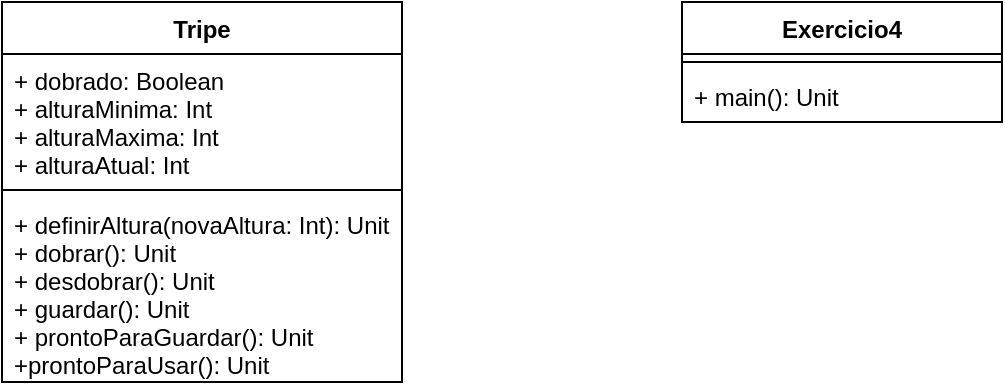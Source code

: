 <mxfile version="13.6.6" type="device"><diagram id="-iKLlNdOo-UuWem74tkK" name="Page-1"><mxGraphModel dx="868" dy="482" grid="1" gridSize="10" guides="0" tooltips="1" connect="1" arrows="1" fold="1" page="1" pageScale="1" pageWidth="827" pageHeight="1169" math="0" shadow="0"><root><mxCell id="0"/><mxCell id="1" parent="0"/><mxCell id="GPPdz1ZY6p6TU7d4k6T1-5" value="Exercicio4" style="swimlane;fontStyle=1;align=center;verticalAlign=top;childLayout=stackLayout;horizontal=1;startSize=26;horizontalStack=0;resizeParent=1;resizeParentMax=0;resizeLast=0;collapsible=1;marginBottom=0;" vertex="1" parent="1"><mxGeometry x="440" y="330" width="160" height="60" as="geometry"/></mxCell><mxCell id="GPPdz1ZY6p6TU7d4k6T1-7" value="" style="line;strokeWidth=1;fillColor=none;align=left;verticalAlign=middle;spacingTop=-1;spacingLeft=3;spacingRight=3;rotatable=0;labelPosition=right;points=[];portConstraint=eastwest;" vertex="1" parent="GPPdz1ZY6p6TU7d4k6T1-5"><mxGeometry y="26" width="160" height="8" as="geometry"/></mxCell><mxCell id="GPPdz1ZY6p6TU7d4k6T1-8" value="+ main(): Unit" style="text;strokeColor=none;fillColor=none;align=left;verticalAlign=top;spacingLeft=4;spacingRight=4;overflow=hidden;rotatable=0;points=[[0,0.5],[1,0.5]];portConstraint=eastwest;" vertex="1" parent="GPPdz1ZY6p6TU7d4k6T1-5"><mxGeometry y="34" width="160" height="26" as="geometry"/></mxCell><mxCell id="GPPdz1ZY6p6TU7d4k6T1-1" value="Tripe" style="swimlane;fontStyle=1;align=center;verticalAlign=top;childLayout=stackLayout;horizontal=1;startSize=26;horizontalStack=0;resizeParent=1;resizeParentMax=0;resizeLast=0;collapsible=1;marginBottom=0;" vertex="1" parent="1"><mxGeometry x="100" y="330" width="200" height="190" as="geometry"/></mxCell><mxCell id="GPPdz1ZY6p6TU7d4k6T1-2" value="+ dobrado: Boolean&#10;+ alturaMinima: Int&#10;+ alturaMaxima: Int&#10;+ alturaAtual: Int&#10;" style="text;strokeColor=none;fillColor=none;align=left;verticalAlign=top;spacingLeft=4;spacingRight=4;overflow=hidden;rotatable=0;points=[[0,0.5],[1,0.5]];portConstraint=eastwest;" vertex="1" parent="GPPdz1ZY6p6TU7d4k6T1-1"><mxGeometry y="26" width="200" height="64" as="geometry"/></mxCell><mxCell id="GPPdz1ZY6p6TU7d4k6T1-3" value="" style="line;strokeWidth=1;fillColor=none;align=left;verticalAlign=middle;spacingTop=-1;spacingLeft=3;spacingRight=3;rotatable=0;labelPosition=right;points=[];portConstraint=eastwest;" vertex="1" parent="GPPdz1ZY6p6TU7d4k6T1-1"><mxGeometry y="90" width="200" height="8" as="geometry"/></mxCell><mxCell id="GPPdz1ZY6p6TU7d4k6T1-4" value="+ definirAltura(novaAltura: Int): Unit&#10;+ dobrar(): Unit&#10;+ desdobrar(): Unit&#10;+ guardar(): Unit&#10;+ prontoParaGuardar(): Unit&#10;+prontoParaUsar(): Unit" style="text;strokeColor=none;fillColor=none;align=left;verticalAlign=top;spacingLeft=4;spacingRight=4;overflow=hidden;rotatable=0;points=[[0,0.5],[1,0.5]];portConstraint=eastwest;" vertex="1" parent="GPPdz1ZY6p6TU7d4k6T1-1"><mxGeometry y="98" width="200" height="92" as="geometry"/></mxCell></root></mxGraphModel></diagram></mxfile>